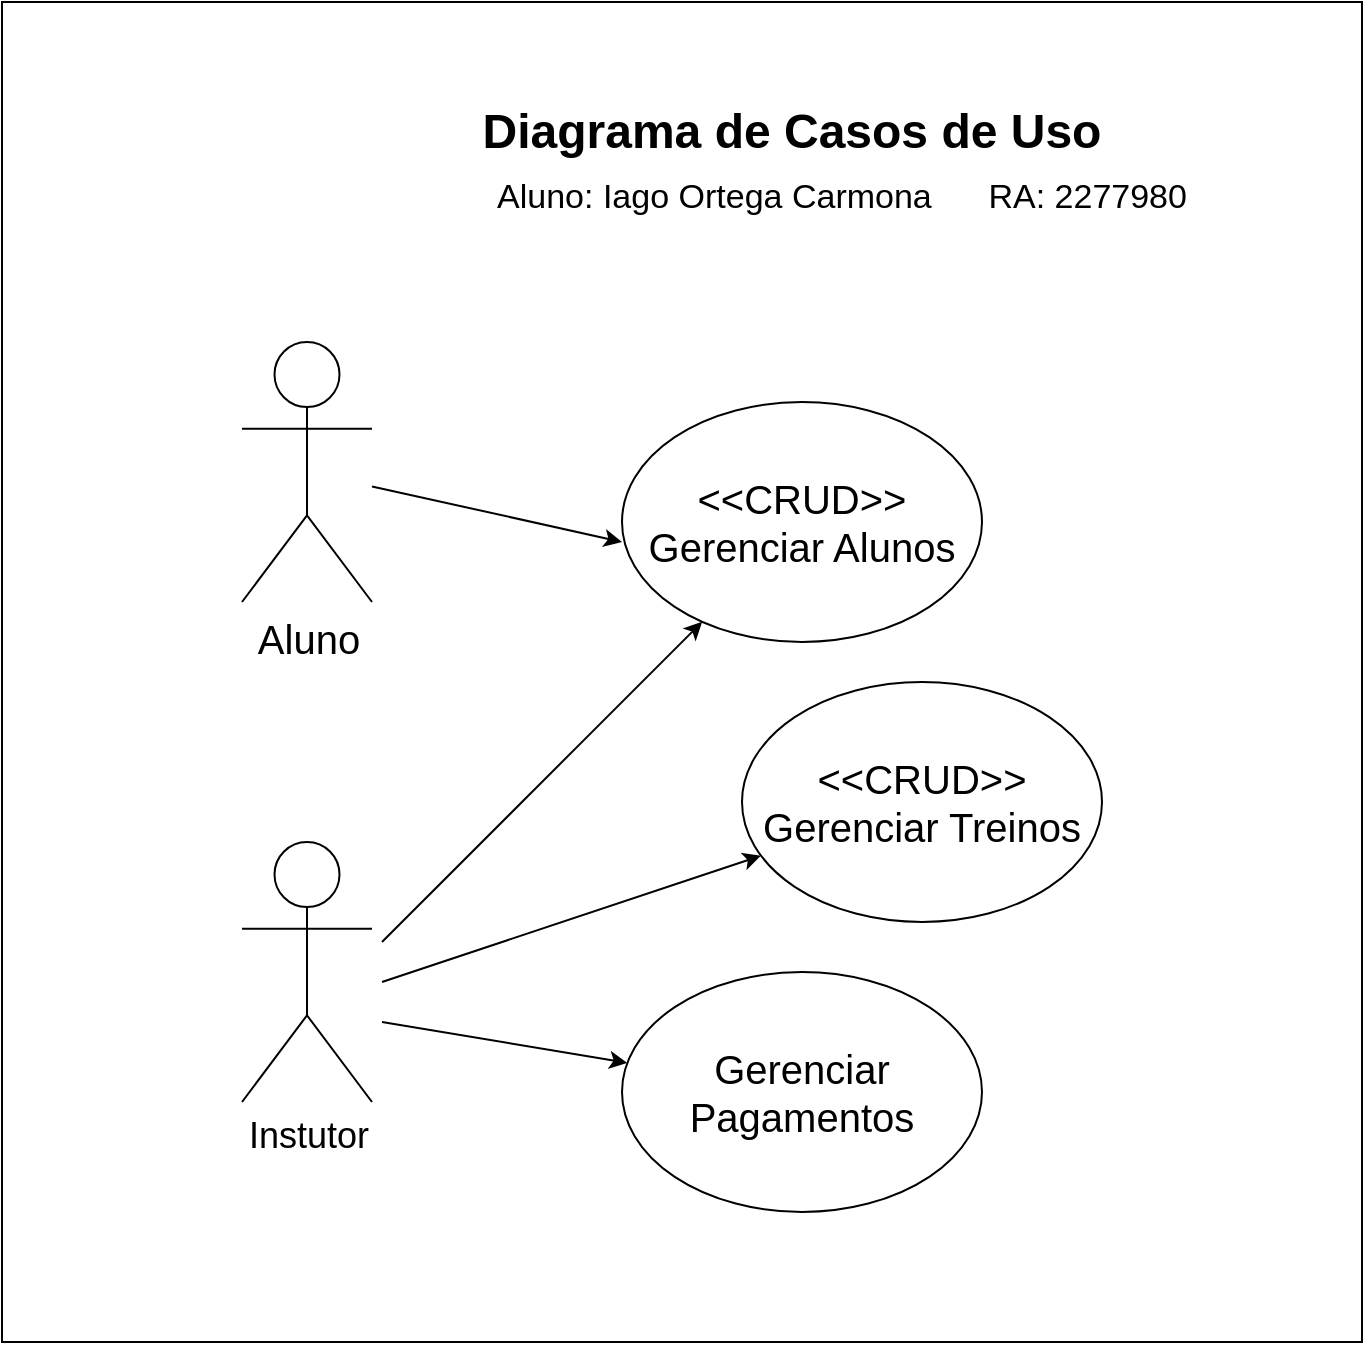 <mxfile version="20.0.1" type="device" pages="2"><diagram id="6ZvJoQmZinx8kP8DIlv4" name="Page-1"><mxGraphModel dx="1422" dy="773" grid="1" gridSize="10" guides="1" tooltips="1" connect="1" arrows="1" fold="1" page="1" pageScale="1" pageWidth="827" pageHeight="1169" math="0" shadow="0"><root><mxCell id="0"/><mxCell id="1" parent="0"/><mxCell id="3Kw0yg_HReMkCM35nscl-1" value="&lt;b&gt;&lt;font style=&quot;font-size: 24px;&quot;&gt;Diagrama de Casos de Uso&lt;/font&gt;&lt;/b&gt;" style="text;html=1;strokeColor=none;fillColor=none;align=center;verticalAlign=middle;whiteSpace=wrap;rounded=0;" parent="1" vertex="1"><mxGeometry x="320" y="90" width="330" height="30" as="geometry"/></mxCell><mxCell id="3Kw0yg_HReMkCM35nscl-2" value="&lt;font style=&quot;font-size: 17px;&quot;&gt;Aluno: Iago Ortega Carmona&amp;nbsp; &amp;nbsp; &amp;nbsp; RA: 2277980&lt;/font&gt;" style="text;html=1;strokeColor=none;fillColor=none;align=center;verticalAlign=middle;whiteSpace=wrap;rounded=0;fontSize=24;" parent="1" vertex="1"><mxGeometry x="320" y="120" width="380" height="30" as="geometry"/></mxCell><mxCell id="MsPoA6Lo5CeNoq_79TOi-1" value="&lt;font style=&quot;font-size: 20px;&quot;&gt;Aluno&lt;/font&gt;" style="shape=umlActor;verticalLabelPosition=bottom;verticalAlign=top;html=1;outlineConnect=0;" parent="1" vertex="1"><mxGeometry x="210" y="210" width="65" height="130" as="geometry"/></mxCell><mxCell id="MsPoA6Lo5CeNoq_79TOi-3" value="&lt;font style=&quot;font-size: 18px;&quot;&gt;Instutor&lt;/font&gt;" style="shape=umlActor;verticalLabelPosition=bottom;verticalAlign=top;html=1;outlineConnect=0;" parent="1" vertex="1"><mxGeometry x="210" y="460" width="65" height="130" as="geometry"/></mxCell><mxCell id="MsPoA6Lo5CeNoq_79TOi-6" value="Gerenciar&lt;br&gt;Pagamentos" style="ellipse;whiteSpace=wrap;html=1;fontSize=20;" parent="1" vertex="1"><mxGeometry x="400" y="525" width="180" height="120" as="geometry"/></mxCell><mxCell id="MsPoA6Lo5CeNoq_79TOi-7" value="&amp;lt;&amp;lt;CRUD&amp;gt;&amp;gt;&lt;br&gt;Gerenciar Treinos" style="ellipse;whiteSpace=wrap;html=1;fontSize=20;" parent="1" vertex="1"><mxGeometry x="460" y="380" width="180" height="120" as="geometry"/></mxCell><mxCell id="MsPoA6Lo5CeNoq_79TOi-8" value="&amp;lt;&amp;lt;CRUD&amp;gt;&amp;gt;&lt;br&gt;Gerenciar Alunos" style="ellipse;whiteSpace=wrap;html=1;fontSize=20;" parent="1" vertex="1"><mxGeometry x="400" y="240" width="180" height="120" as="geometry"/></mxCell><mxCell id="MsPoA6Lo5CeNoq_79TOi-10" value="" style="endArrow=classic;html=1;rounded=0;fontSize=20;" parent="1" target="MsPoA6Lo5CeNoq_79TOi-6" edge="1"><mxGeometry width="50" height="50" relative="1" as="geometry"><mxPoint x="280" y="550" as="sourcePoint"/><mxPoint x="670" y="450" as="targetPoint"/></mxGeometry></mxCell><mxCell id="MsPoA6Lo5CeNoq_79TOi-11" value="" style="endArrow=classic;html=1;rounded=0;fontSize=20;" parent="1" target="MsPoA6Lo5CeNoq_79TOi-7" edge="1"><mxGeometry width="50" height="50" relative="1" as="geometry"><mxPoint x="280" y="530" as="sourcePoint"/><mxPoint x="414.275" y="576.728" as="targetPoint"/></mxGeometry></mxCell><mxCell id="MsPoA6Lo5CeNoq_79TOi-12" value="" style="endArrow=classic;html=1;rounded=0;fontSize=20;" parent="1" target="MsPoA6Lo5CeNoq_79TOi-8" edge="1"><mxGeometry width="50" height="50" relative="1" as="geometry"><mxPoint x="280" y="510" as="sourcePoint"/><mxPoint x="479.502" y="476.833" as="targetPoint"/></mxGeometry></mxCell><mxCell id="MsPoA6Lo5CeNoq_79TOi-13" value="" style="endArrow=classic;html=1;rounded=0;fontSize=20;entryX=0;entryY=0.583;entryDx=0;entryDy=0;entryPerimeter=0;" parent="1" source="MsPoA6Lo5CeNoq_79TOi-1" target="MsPoA6Lo5CeNoq_79TOi-8" edge="1"><mxGeometry width="50" height="50" relative="1" as="geometry"><mxPoint x="290" y="520" as="sourcePoint"/><mxPoint x="450.077" y="359.923" as="targetPoint"/></mxGeometry></mxCell><mxCell id="MsPoA6Lo5CeNoq_79TOi-14" value="" style="rounded=0;whiteSpace=wrap;html=1;fontSize=20;fillColor=none;" parent="1" vertex="1"><mxGeometry x="90" y="40" width="680" height="670" as="geometry"/></mxCell></root></mxGraphModel></diagram><diagram id="-eHzjzU0SCkEX7KNWysu" name="Page-2"><mxGraphModel dx="1422" dy="773" grid="1" gridSize="10" guides="1" tooltips="1" connect="1" arrows="1" fold="1" page="1" pageScale="1" pageWidth="827" pageHeight="1169" math="0" shadow="0"><root><mxCell id="0"/><mxCell id="1" parent="0"/></root></mxGraphModel></diagram></mxfile>